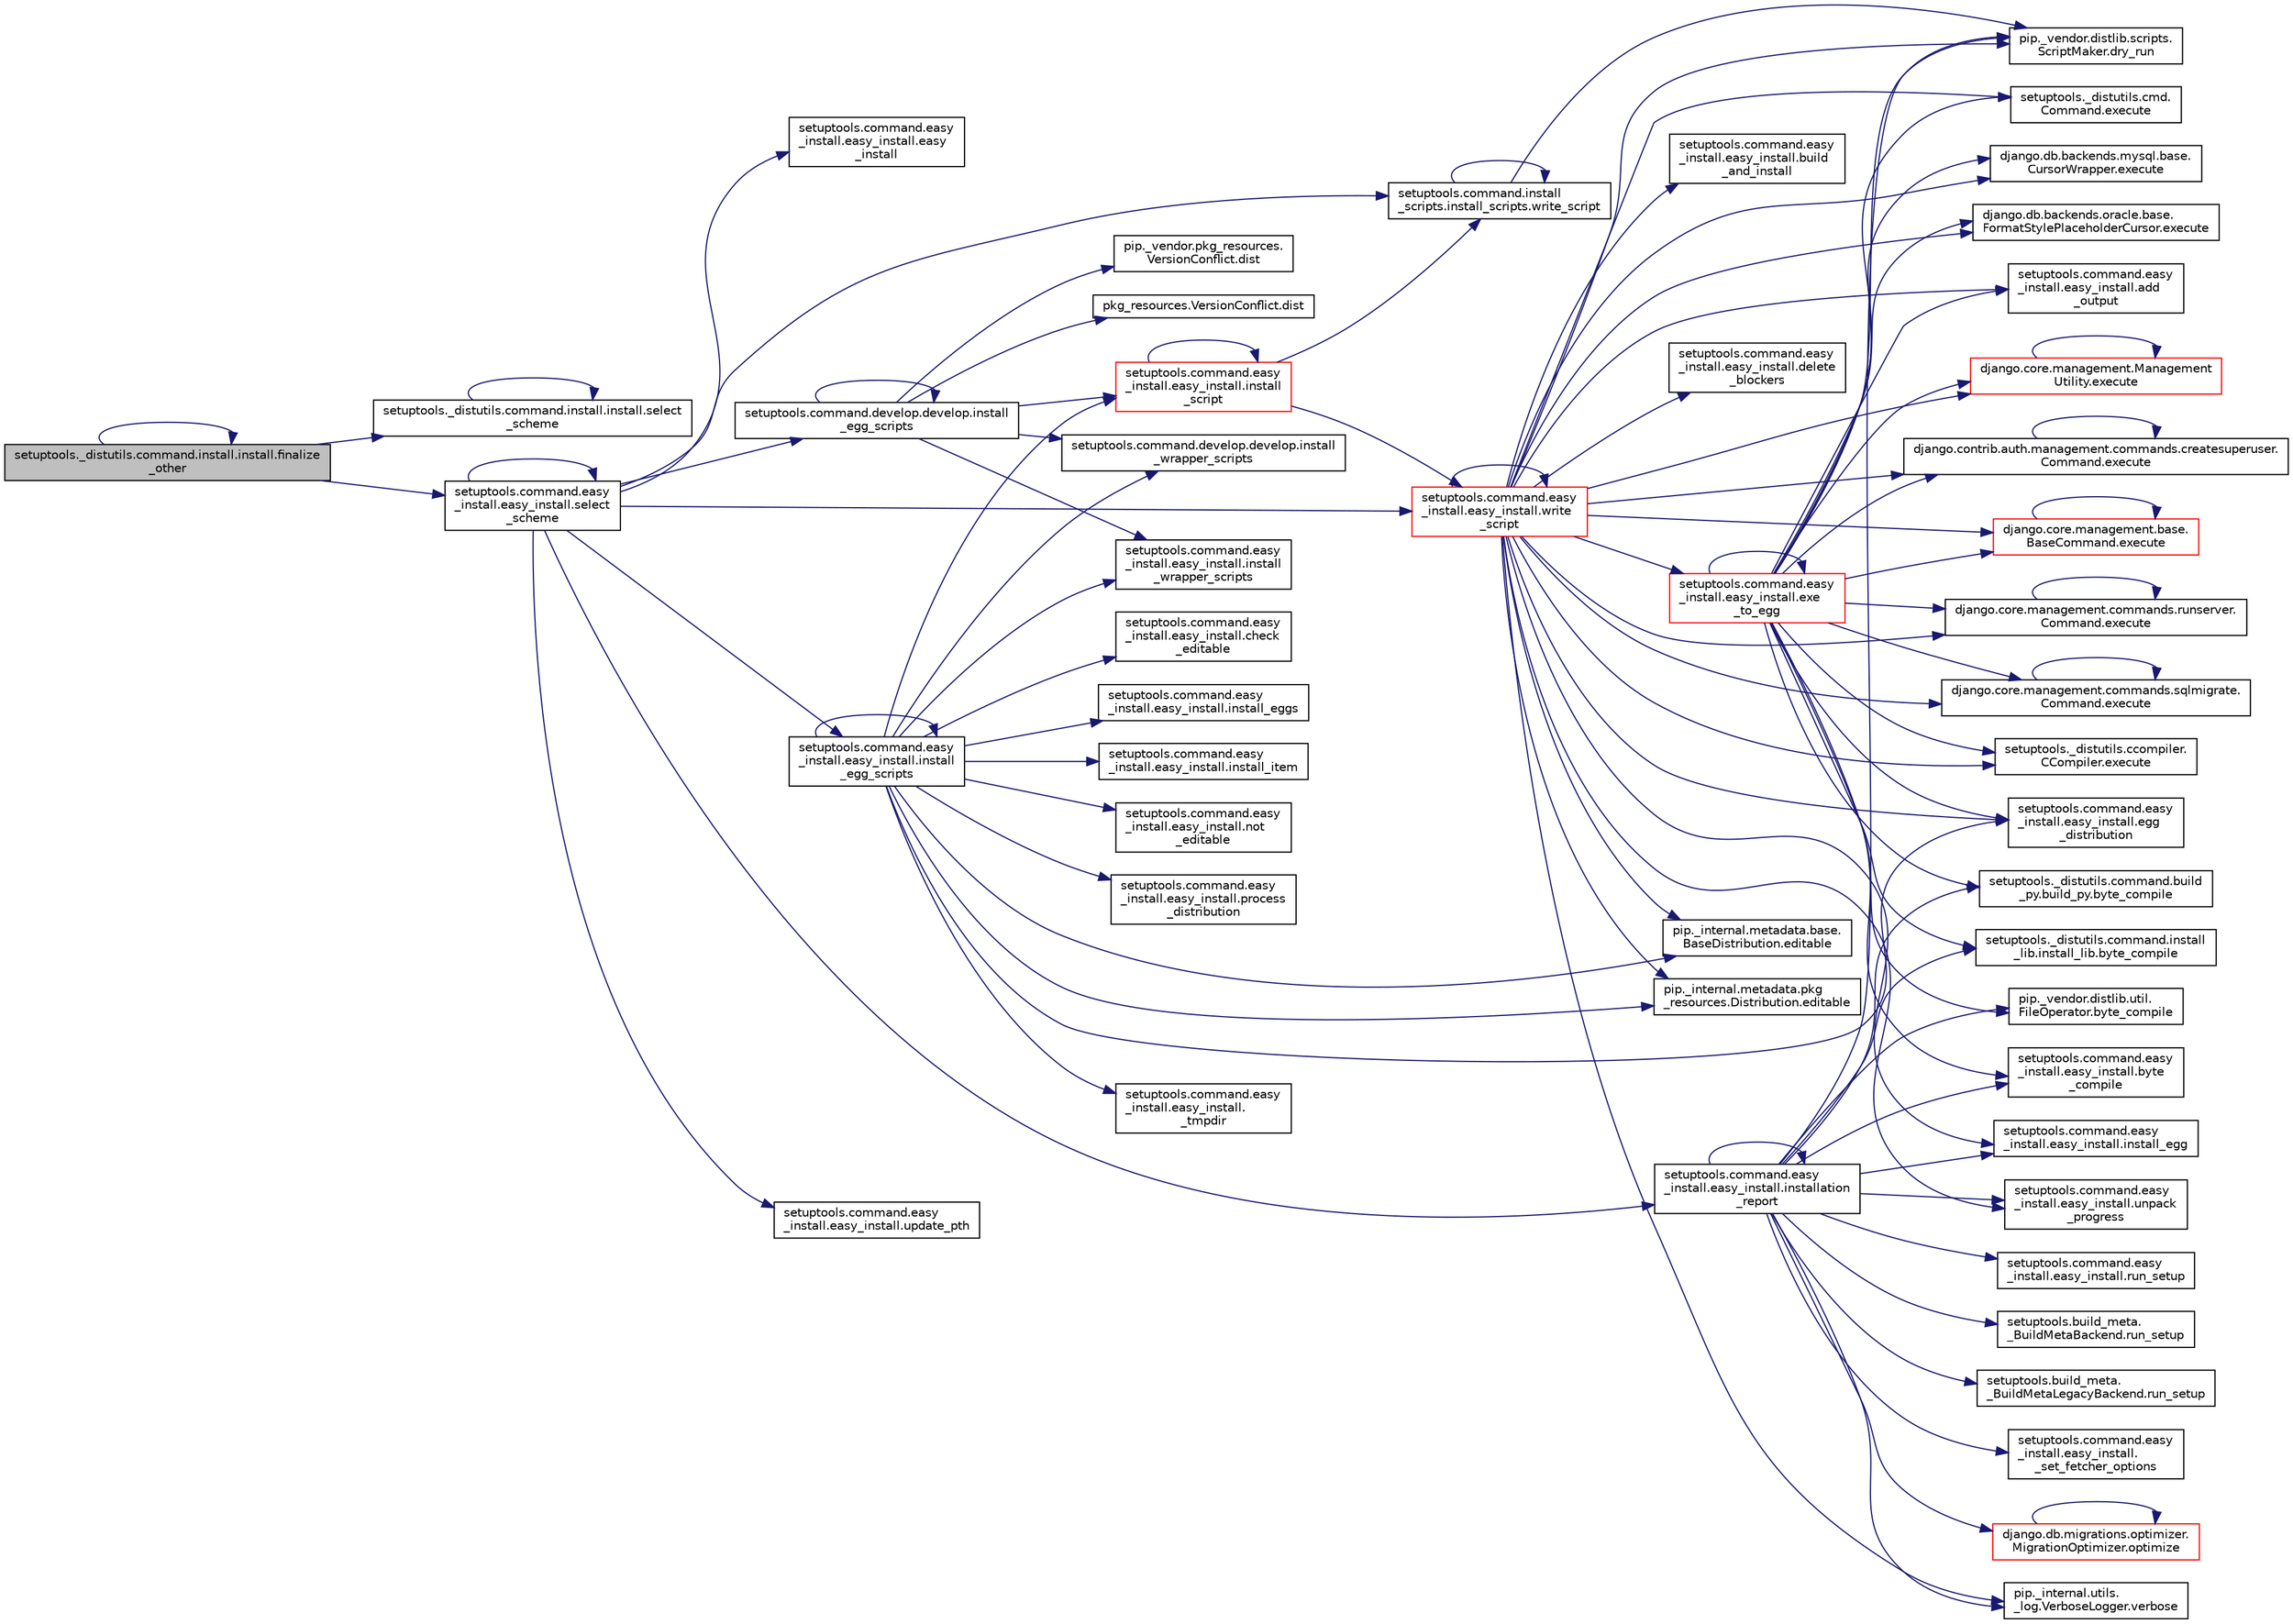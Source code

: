 digraph "setuptools._distutils.command.install.install.finalize_other"
{
 // LATEX_PDF_SIZE
  edge [fontname="Helvetica",fontsize="10",labelfontname="Helvetica",labelfontsize="10"];
  node [fontname="Helvetica",fontsize="10",shape=record];
  rankdir="LR";
  Node1 [label="setuptools._distutils.command.install.install.finalize\l_other",height=0.2,width=0.4,color="black", fillcolor="grey75", style="filled", fontcolor="black",tooltip=" "];
  Node1 -> Node1 [color="midnightblue",fontsize="10",style="solid",fontname="Helvetica"];
  Node1 -> Node2 [color="midnightblue",fontsize="10",style="solid",fontname="Helvetica"];
  Node2 [label="setuptools._distutils.command.install.install.select\l_scheme",height=0.2,width=0.4,color="black", fillcolor="white", style="filled",URL="$de/df7/classsetuptools_1_1__distutils_1_1command_1_1install_1_1install.html#aa23fd0b4b7c4a2e5ef1d720df6d363c6",tooltip=" "];
  Node2 -> Node2 [color="midnightblue",fontsize="10",style="solid",fontname="Helvetica"];
  Node1 -> Node3 [color="midnightblue",fontsize="10",style="solid",fontname="Helvetica"];
  Node3 [label="setuptools.command.easy\l_install.easy_install.select\l_scheme",height=0.2,width=0.4,color="black", fillcolor="white", style="filled",URL="$da/d83/classsetuptools_1_1command_1_1easy__install_1_1easy__install.html#a0497878cc23ab12f8e7f1ddef60c0817",tooltip=" "];
  Node3 -> Node4 [color="midnightblue",fontsize="10",style="solid",fontname="Helvetica"];
  Node4 [label="setuptools.command.easy\l_install.easy_install.easy\l_install",height=0.2,width=0.4,color="black", fillcolor="white", style="filled",URL="$da/d83/classsetuptools_1_1command_1_1easy__install_1_1easy__install.html#ac31f17115e3242d7bb4a09f30d917682",tooltip=" "];
  Node3 -> Node5 [color="midnightblue",fontsize="10",style="solid",fontname="Helvetica"];
  Node5 [label="setuptools.command.develop.develop.install\l_egg_scripts",height=0.2,width=0.4,color="black", fillcolor="white", style="filled",URL="$d0/d3d/classsetuptools_1_1command_1_1develop_1_1develop.html#abfc03a01676df9150420f8573f159604",tooltip=" "];
  Node5 -> Node6 [color="midnightblue",fontsize="10",style="solid",fontname="Helvetica"];
  Node6 [label="pip._vendor.pkg_resources.\lVersionConflict.dist",height=0.2,width=0.4,color="black", fillcolor="white", style="filled",URL="$d2/d23/classpip_1_1__vendor_1_1pkg__resources_1_1_version_conflict.html#ab3d8caac5c0236cd06cdfafaae139b5c",tooltip=" "];
  Node5 -> Node7 [color="midnightblue",fontsize="10",style="solid",fontname="Helvetica"];
  Node7 [label="pkg_resources.VersionConflict.dist",height=0.2,width=0.4,color="black", fillcolor="white", style="filled",URL="$d2/d54/classpkg__resources_1_1_version_conflict.html#aa9fbb5b0a8a3eca7fd7b68590df60925",tooltip=" "];
  Node5 -> Node5 [color="midnightblue",fontsize="10",style="solid",fontname="Helvetica"];
  Node5 -> Node8 [color="midnightblue",fontsize="10",style="solid",fontname="Helvetica"];
  Node8 [label="setuptools.command.easy\l_install.easy_install.install\l_script",height=0.2,width=0.4,color="red", fillcolor="white", style="filled",URL="$da/d83/classsetuptools_1_1command_1_1easy__install_1_1easy__install.html#af6e499b6e280b6f2a69e8a3d4d82e7a5",tooltip=" "];
  Node8 -> Node8 [color="midnightblue",fontsize="10",style="solid",fontname="Helvetica"];
  Node8 -> Node11 [color="midnightblue",fontsize="10",style="solid",fontname="Helvetica"];
  Node11 [label="setuptools.command.install\l_scripts.install_scripts.write_script",height=0.2,width=0.4,color="black", fillcolor="white", style="filled",URL="$d0/da0/classsetuptools_1_1command_1_1install__scripts_1_1install__scripts.html#ae65a1942a099c2063f4ef68d8f8293e6",tooltip=" "];
  Node11 -> Node12 [color="midnightblue",fontsize="10",style="solid",fontname="Helvetica"];
  Node12 [label="pip._vendor.distlib.scripts.\lScriptMaker.dry_run",height=0.2,width=0.4,color="black", fillcolor="white", style="filled",URL="$de/dcc/classpip_1_1__vendor_1_1distlib_1_1scripts_1_1_script_maker.html#ab788624a4b1688e66c95f02b42674a4f",tooltip=" "];
  Node11 -> Node11 [color="midnightblue",fontsize="10",style="solid",fontname="Helvetica"];
  Node8 -> Node13 [color="midnightblue",fontsize="10",style="solid",fontname="Helvetica"];
  Node13 [label="setuptools.command.easy\l_install.easy_install.write\l_script",height=0.2,width=0.4,color="red", fillcolor="white", style="filled",URL="$da/d83/classsetuptools_1_1command_1_1easy__install_1_1easy__install.html#ac39a37c389cdaef20825f497e941c018",tooltip=" "];
  Node13 -> Node14 [color="midnightblue",fontsize="10",style="solid",fontname="Helvetica"];
  Node14 [label="setuptools.command.easy\l_install.easy_install.add\l_output",height=0.2,width=0.4,color="black", fillcolor="white", style="filled",URL="$da/d83/classsetuptools_1_1command_1_1easy__install_1_1easy__install.html#aaf0949c3bcc6f3247e0c87b5dff2a070",tooltip=" "];
  Node13 -> Node15 [color="midnightblue",fontsize="10",style="solid",fontname="Helvetica"];
  Node15 [label="setuptools.command.easy\l_install.easy_install.build\l_and_install",height=0.2,width=0.4,color="black", fillcolor="white", style="filled",URL="$da/d83/classsetuptools_1_1command_1_1easy__install_1_1easy__install.html#aedb975b7cb24ab74e468302387685233",tooltip=" "];
  Node13 -> Node16 [color="midnightblue",fontsize="10",style="solid",fontname="Helvetica"];
  Node16 [label="setuptools.command.easy\l_install.easy_install.delete\l_blockers",height=0.2,width=0.4,color="black", fillcolor="white", style="filled",URL="$da/d83/classsetuptools_1_1command_1_1easy__install_1_1easy__install.html#a99cead9791787d6acab9ec01d5505310",tooltip=" "];
  Node13 -> Node12 [color="midnightblue",fontsize="10",style="solid",fontname="Helvetica"];
  Node13 -> Node17 [color="midnightblue",fontsize="10",style="solid",fontname="Helvetica"];
  Node17 [label="pip._internal.metadata.base.\lBaseDistribution.editable",height=0.2,width=0.4,color="black", fillcolor="white", style="filled",URL="$d7/d34/classpip_1_1__internal_1_1metadata_1_1base_1_1_base_distribution.html#a7acfc03ed76590ba1d091b6535b172c3",tooltip=" "];
  Node13 -> Node18 [color="midnightblue",fontsize="10",style="solid",fontname="Helvetica"];
  Node18 [label="pip._internal.metadata.pkg\l_resources.Distribution.editable",height=0.2,width=0.4,color="black", fillcolor="white", style="filled",URL="$dc/df0/classpip_1_1__internal_1_1metadata_1_1pkg__resources_1_1_distribution.html#a4ea77ebec11830e2bb2732fea7d63b97",tooltip=" "];
  Node13 -> Node19 [color="midnightblue",fontsize="10",style="solid",fontname="Helvetica"];
  Node19 [label="setuptools.command.easy\l_install.easy_install.egg\l_distribution",height=0.2,width=0.4,color="black", fillcolor="white", style="filled",URL="$da/d83/classsetuptools_1_1command_1_1easy__install_1_1easy__install.html#a5fa017fde5091939435dde025aa7cc74",tooltip=" "];
  Node13 -> Node20 [color="midnightblue",fontsize="10",style="solid",fontname="Helvetica"];
  Node20 [label="setuptools.command.easy\l_install.easy_install.exe\l_to_egg",height=0.2,width=0.4,color="red", fillcolor="white", style="filled",URL="$da/d83/classsetuptools_1_1command_1_1easy__install_1_1easy__install.html#a6f10cb0ea951a92815d653d2c0dca597",tooltip=" "];
  Node20 -> Node14 [color="midnightblue",fontsize="10",style="solid",fontname="Helvetica"];
  Node20 -> Node21 [color="midnightblue",fontsize="10",style="solid",fontname="Helvetica"];
  Node21 [label="setuptools._distutils.command.build\l_py.build_py.byte_compile",height=0.2,width=0.4,color="black", fillcolor="white", style="filled",URL="$dd/d1f/classsetuptools_1_1__distutils_1_1command_1_1build__py_1_1build__py.html#a35025668f2196c23335e62e543bc13ac",tooltip=" "];
  Node20 -> Node22 [color="midnightblue",fontsize="10",style="solid",fontname="Helvetica"];
  Node22 [label="setuptools._distutils.command.install\l_lib.install_lib.byte_compile",height=0.2,width=0.4,color="black", fillcolor="white", style="filled",URL="$de/d3b/classsetuptools_1_1__distutils_1_1command_1_1install__lib_1_1install__lib.html#a18efba012f527ae4595d5c652b5e30a2",tooltip=" "];
  Node20 -> Node23 [color="midnightblue",fontsize="10",style="solid",fontname="Helvetica"];
  Node23 [label="pip._vendor.distlib.util.\lFileOperator.byte_compile",height=0.2,width=0.4,color="black", fillcolor="white", style="filled",URL="$d9/db3/classpip_1_1__vendor_1_1distlib_1_1util_1_1_file_operator.html#ad3919b43a573b10b426e7f2a1b5713cc",tooltip=" "];
  Node20 -> Node24 [color="midnightblue",fontsize="10",style="solid",fontname="Helvetica"];
  Node24 [label="setuptools.command.easy\l_install.easy_install.byte\l_compile",height=0.2,width=0.4,color="black", fillcolor="white", style="filled",URL="$da/d83/classsetuptools_1_1command_1_1easy__install_1_1easy__install.html#ac60bc1c1e9e4c905fc13e10a873fc46f",tooltip=" "];
  Node20 -> Node12 [color="midnightblue",fontsize="10",style="solid",fontname="Helvetica"];
  Node20 -> Node19 [color="midnightblue",fontsize="10",style="solid",fontname="Helvetica"];
  Node20 -> Node20 [color="midnightblue",fontsize="10",style="solid",fontname="Helvetica"];
  Node20 -> Node25 [color="midnightblue",fontsize="10",style="solid",fontname="Helvetica"];
  Node25 [label="django.core.management.Management\lUtility.execute",height=0.2,width=0.4,color="red", fillcolor="white", style="filled",URL="$dd/dbf/classdjango_1_1core_1_1management_1_1_management_utility.html#a0ce04752f34bec18d58356f1bda05b74",tooltip=" "];
  Node25 -> Node25 [color="midnightblue",fontsize="10",style="solid",fontname="Helvetica"];
  Node20 -> Node30 [color="midnightblue",fontsize="10",style="solid",fontname="Helvetica"];
  Node30 [label="django.contrib.auth.management.commands.createsuperuser.\lCommand.execute",height=0.2,width=0.4,color="black", fillcolor="white", style="filled",URL="$d7/d51/classdjango_1_1contrib_1_1auth_1_1management_1_1commands_1_1createsuperuser_1_1_command.html#ac58857ddf6131c17f95cee20e304d97b",tooltip=" "];
  Node30 -> Node30 [color="midnightblue",fontsize="10",style="solid",fontname="Helvetica"];
  Node20 -> Node31 [color="midnightblue",fontsize="10",style="solid",fontname="Helvetica"];
  Node31 [label="django.core.management.base.\lBaseCommand.execute",height=0.2,width=0.4,color="red", fillcolor="white", style="filled",URL="$db/da3/classdjango_1_1core_1_1management_1_1base_1_1_base_command.html#a900029c213c1456bbd6f8e5b8ead2201",tooltip=" "];
  Node31 -> Node31 [color="midnightblue",fontsize="10",style="solid",fontname="Helvetica"];
  Node20 -> Node2574 [color="midnightblue",fontsize="10",style="solid",fontname="Helvetica"];
  Node2574 [label="django.core.management.commands.runserver.\lCommand.execute",height=0.2,width=0.4,color="black", fillcolor="white", style="filled",URL="$d7/de0/classdjango_1_1core_1_1management_1_1commands_1_1runserver_1_1_command.html#a715bfb079726baeadd606f17cb81ce68",tooltip=" "];
  Node2574 -> Node2574 [color="midnightblue",fontsize="10",style="solid",fontname="Helvetica"];
  Node20 -> Node2575 [color="midnightblue",fontsize="10",style="solid",fontname="Helvetica"];
  Node2575 [label="django.core.management.commands.sqlmigrate.\lCommand.execute",height=0.2,width=0.4,color="black", fillcolor="white", style="filled",URL="$d0/d74/classdjango_1_1core_1_1management_1_1commands_1_1sqlmigrate_1_1_command.html#a3393528eaa1c0fe61783f0f68b866ca6",tooltip=" "];
  Node2575 -> Node2575 [color="midnightblue",fontsize="10",style="solid",fontname="Helvetica"];
  Node20 -> Node2576 [color="midnightblue",fontsize="10",style="solid",fontname="Helvetica"];
  Node2576 [label="setuptools._distutils.ccompiler.\lCCompiler.execute",height=0.2,width=0.4,color="black", fillcolor="white", style="filled",URL="$d0/daa/classsetuptools_1_1__distutils_1_1ccompiler_1_1_c_compiler.html#a059c30925767dc96430ad63008871ac1",tooltip=" "];
  Node20 -> Node2577 [color="midnightblue",fontsize="10",style="solid",fontname="Helvetica"];
  Node2577 [label="setuptools._distutils.cmd.\lCommand.execute",height=0.2,width=0.4,color="black", fillcolor="white", style="filled",URL="$dd/df5/classsetuptools_1_1__distutils_1_1cmd_1_1_command.html#aa15b5cefcab5f7c3de4f87976d647744",tooltip=" "];
  Node20 -> Node2578 [color="midnightblue",fontsize="10",style="solid",fontname="Helvetica"];
  Node2578 [label="django.db.backends.mysql.base.\lCursorWrapper.execute",height=0.2,width=0.4,color="black", fillcolor="white", style="filled",URL="$de/d61/classdjango_1_1db_1_1backends_1_1mysql_1_1base_1_1_cursor_wrapper.html#a8df9e0e654602d65023eedf23e91cbf8",tooltip=" "];
  Node20 -> Node2579 [color="midnightblue",fontsize="10",style="solid",fontname="Helvetica"];
  Node2579 [label="django.db.backends.oracle.base.\lFormatStylePlaceholderCursor.execute",height=0.2,width=0.4,color="black", fillcolor="white", style="filled",URL="$d5/daa/classdjango_1_1db_1_1backends_1_1oracle_1_1base_1_1_format_style_placeholder_cursor.html#a71fe93bed5ba6477dc1b7bc2488037e9",tooltip=" "];
  Node13 -> Node25 [color="midnightblue",fontsize="10",style="solid",fontname="Helvetica"];
  Node13 -> Node30 [color="midnightblue",fontsize="10",style="solid",fontname="Helvetica"];
  Node13 -> Node31 [color="midnightblue",fontsize="10",style="solid",fontname="Helvetica"];
  Node13 -> Node2574 [color="midnightblue",fontsize="10",style="solid",fontname="Helvetica"];
  Node13 -> Node2575 [color="midnightblue",fontsize="10",style="solid",fontname="Helvetica"];
  Node13 -> Node2576 [color="midnightblue",fontsize="10",style="solid",fontname="Helvetica"];
  Node13 -> Node2577 [color="midnightblue",fontsize="10",style="solid",fontname="Helvetica"];
  Node13 -> Node2578 [color="midnightblue",fontsize="10",style="solid",fontname="Helvetica"];
  Node13 -> Node2579 [color="midnightblue",fontsize="10",style="solid",fontname="Helvetica"];
  Node13 -> Node5507 [color="midnightblue",fontsize="10",style="solid",fontname="Helvetica"];
  Node5507 [label="setuptools.command.easy\l_install.easy_install.install_egg",height=0.2,width=0.4,color="black", fillcolor="white", style="filled",URL="$da/d83/classsetuptools_1_1command_1_1easy__install_1_1easy__install.html#a04769d37e9ac958b38314bf794fed23d",tooltip=" "];
  Node13 -> Node5515 [color="midnightblue",fontsize="10",style="solid",fontname="Helvetica"];
  Node5515 [label="setuptools.command.easy\l_install.easy_install.unpack\l_progress",height=0.2,width=0.4,color="black", fillcolor="white", style="filled",URL="$da/d83/classsetuptools_1_1command_1_1easy__install_1_1easy__install.html#a3b605b714f5561607bf7d4615ee7ced9",tooltip=" "];
  Node13 -> Node2619 [color="midnightblue",fontsize="10",style="solid",fontname="Helvetica"];
  Node2619 [label="pip._internal.utils.\l_log.VerboseLogger.verbose",height=0.2,width=0.4,color="black", fillcolor="white", style="filled",URL="$d7/d31/classpip_1_1__internal_1_1utils_1_1__log_1_1_verbose_logger.html#a90fd10af98376ab040013ddb2e7bb102",tooltip=" "];
  Node13 -> Node13 [color="midnightblue",fontsize="10",style="solid",fontname="Helvetica"];
  Node5 -> Node5516 [color="midnightblue",fontsize="10",style="solid",fontname="Helvetica"];
  Node5516 [label="setuptools.command.develop.develop.install\l_wrapper_scripts",height=0.2,width=0.4,color="black", fillcolor="white", style="filled",URL="$d0/d3d/classsetuptools_1_1command_1_1develop_1_1develop.html#a5553fb3c32f948489fa06b23012b07c9",tooltip=" "];
  Node5 -> Node5517 [color="midnightblue",fontsize="10",style="solid",fontname="Helvetica"];
  Node5517 [label="setuptools.command.easy\l_install.easy_install.install\l_wrapper_scripts",height=0.2,width=0.4,color="black", fillcolor="white", style="filled",URL="$da/d83/classsetuptools_1_1command_1_1easy__install_1_1easy__install.html#a35dd854e1ef13388ddc20486d5f7e96d",tooltip=" "];
  Node3 -> Node5518 [color="midnightblue",fontsize="10",style="solid",fontname="Helvetica"];
  Node5518 [label="setuptools.command.easy\l_install.easy_install.install\l_egg_scripts",height=0.2,width=0.4,color="black", fillcolor="white", style="filled",URL="$da/d83/classsetuptools_1_1command_1_1easy__install_1_1easy__install.html#a9f5abab719e7bae26b43d2f823bc52c0",tooltip=" "];
  Node5518 -> Node5519 [color="midnightblue",fontsize="10",style="solid",fontname="Helvetica"];
  Node5519 [label="setuptools.command.easy\l_install.easy_install.\l_tmpdir",height=0.2,width=0.4,color="black", fillcolor="white", style="filled",URL="$da/d83/classsetuptools_1_1command_1_1easy__install_1_1easy__install.html#af1cbded36ace94fff841eeec7ab8c423",tooltip=" "];
  Node5518 -> Node5520 [color="midnightblue",fontsize="10",style="solid",fontname="Helvetica"];
  Node5520 [label="setuptools.command.easy\l_install.easy_install.check\l_editable",height=0.2,width=0.4,color="black", fillcolor="white", style="filled",URL="$da/d83/classsetuptools_1_1command_1_1easy__install_1_1easy__install.html#a2c472da3ca0e63cd65ee61e2f5429aa8",tooltip=" "];
  Node5518 -> Node17 [color="midnightblue",fontsize="10",style="solid",fontname="Helvetica"];
  Node5518 -> Node18 [color="midnightblue",fontsize="10",style="solid",fontname="Helvetica"];
  Node5518 -> Node19 [color="midnightblue",fontsize="10",style="solid",fontname="Helvetica"];
  Node5518 -> Node5518 [color="midnightblue",fontsize="10",style="solid",fontname="Helvetica"];
  Node5518 -> Node5521 [color="midnightblue",fontsize="10",style="solid",fontname="Helvetica"];
  Node5521 [label="setuptools.command.easy\l_install.easy_install.install_eggs",height=0.2,width=0.4,color="black", fillcolor="white", style="filled",URL="$da/d83/classsetuptools_1_1command_1_1easy__install_1_1easy__install.html#afb2b25bc2760450a095011037b5bc5f5",tooltip=" "];
  Node5518 -> Node5522 [color="midnightblue",fontsize="10",style="solid",fontname="Helvetica"];
  Node5522 [label="setuptools.command.easy\l_install.easy_install.install_item",height=0.2,width=0.4,color="black", fillcolor="white", style="filled",URL="$da/d83/classsetuptools_1_1command_1_1easy__install_1_1easy__install.html#a436bb487b6dcb071193cdf4cc5dd9f3b",tooltip=" "];
  Node5518 -> Node8 [color="midnightblue",fontsize="10",style="solid",fontname="Helvetica"];
  Node5518 -> Node5516 [color="midnightblue",fontsize="10",style="solid",fontname="Helvetica"];
  Node5518 -> Node5517 [color="midnightblue",fontsize="10",style="solid",fontname="Helvetica"];
  Node5518 -> Node5523 [color="midnightblue",fontsize="10",style="solid",fontname="Helvetica"];
  Node5523 [label="setuptools.command.easy\l_install.easy_install.not\l_editable",height=0.2,width=0.4,color="black", fillcolor="white", style="filled",URL="$da/d83/classsetuptools_1_1command_1_1easy__install_1_1easy__install.html#acc62163c8fa871e362c99f99bcba1326",tooltip=" "];
  Node5518 -> Node5524 [color="midnightblue",fontsize="10",style="solid",fontname="Helvetica"];
  Node5524 [label="setuptools.command.easy\l_install.easy_install.process\l_distribution",height=0.2,width=0.4,color="black", fillcolor="white", style="filled",URL="$da/d83/classsetuptools_1_1command_1_1easy__install_1_1easy__install.html#a279a6c1ee26f42a35dda86261684d250",tooltip=" "];
  Node3 -> Node5525 [color="midnightblue",fontsize="10",style="solid",fontname="Helvetica"];
  Node5525 [label="setuptools.command.easy\l_install.easy_install.installation\l_report",height=0.2,width=0.4,color="black", fillcolor="white", style="filled",URL="$da/d83/classsetuptools_1_1command_1_1easy__install_1_1easy__install.html#a401fe17bba1bfa778030054fc488f71b",tooltip=" "];
  Node5525 -> Node5526 [color="midnightblue",fontsize="10",style="solid",fontname="Helvetica"];
  Node5526 [label="setuptools.command.easy\l_install.easy_install.\l_set_fetcher_options",height=0.2,width=0.4,color="black", fillcolor="white", style="filled",URL="$da/d83/classsetuptools_1_1command_1_1easy__install_1_1easy__install.html#aa74e640241858b88152d69132a24dc80",tooltip=" "];
  Node5525 -> Node21 [color="midnightblue",fontsize="10",style="solid",fontname="Helvetica"];
  Node5525 -> Node22 [color="midnightblue",fontsize="10",style="solid",fontname="Helvetica"];
  Node5525 -> Node23 [color="midnightblue",fontsize="10",style="solid",fontname="Helvetica"];
  Node5525 -> Node24 [color="midnightblue",fontsize="10",style="solid",fontname="Helvetica"];
  Node5525 -> Node12 [color="midnightblue",fontsize="10",style="solid",fontname="Helvetica"];
  Node5525 -> Node5507 [color="midnightblue",fontsize="10",style="solid",fontname="Helvetica"];
  Node5525 -> Node5525 [color="midnightblue",fontsize="10",style="solid",fontname="Helvetica"];
  Node5525 -> Node2916 [color="midnightblue",fontsize="10",style="solid",fontname="Helvetica"];
  Node2916 [label="django.db.migrations.optimizer.\lMigrationOptimizer.optimize",height=0.2,width=0.4,color="red", fillcolor="white", style="filled",URL="$da/d33/classdjango_1_1db_1_1migrations_1_1optimizer_1_1_migration_optimizer.html#a9a19ed4669927c018a19285834fa80cd",tooltip=" "];
  Node2916 -> Node2916 [color="midnightblue",fontsize="10",style="solid",fontname="Helvetica"];
  Node5525 -> Node5527 [color="midnightblue",fontsize="10",style="solid",fontname="Helvetica"];
  Node5527 [label="setuptools.command.easy\l_install.easy_install.run_setup",height=0.2,width=0.4,color="black", fillcolor="white", style="filled",URL="$da/d83/classsetuptools_1_1command_1_1easy__install_1_1easy__install.html#aff0f996fb5c3f10a22f9537a6a77a0a9",tooltip=" "];
  Node5525 -> Node5528 [color="midnightblue",fontsize="10",style="solid",fontname="Helvetica"];
  Node5528 [label="setuptools.build_meta.\l_BuildMetaBackend.run_setup",height=0.2,width=0.4,color="black", fillcolor="white", style="filled",URL="$d6/d07/classsetuptools_1_1build__meta_1_1___build_meta_backend.html#a53ec68b77c60e1208e2413bde8361d9f",tooltip=" "];
  Node5525 -> Node5529 [color="midnightblue",fontsize="10",style="solid",fontname="Helvetica"];
  Node5529 [label="setuptools.build_meta.\l_BuildMetaLegacyBackend.run_setup",height=0.2,width=0.4,color="black", fillcolor="white", style="filled",URL="$de/dca/classsetuptools_1_1build__meta_1_1___build_meta_legacy_backend.html#ac8173cf8710f0f54706b4769efe93ca8",tooltip=" "];
  Node5525 -> Node5515 [color="midnightblue",fontsize="10",style="solid",fontname="Helvetica"];
  Node5525 -> Node2619 [color="midnightblue",fontsize="10",style="solid",fontname="Helvetica"];
  Node3 -> Node3 [color="midnightblue",fontsize="10",style="solid",fontname="Helvetica"];
  Node3 -> Node5530 [color="midnightblue",fontsize="10",style="solid",fontname="Helvetica"];
  Node5530 [label="setuptools.command.easy\l_install.easy_install.update_pth",height=0.2,width=0.4,color="black", fillcolor="white", style="filled",URL="$da/d83/classsetuptools_1_1command_1_1easy__install_1_1easy__install.html#a46dbe3c7aef71b1ef5de0b72d1648c32",tooltip=" "];
  Node3 -> Node11 [color="midnightblue",fontsize="10",style="solid",fontname="Helvetica"];
  Node3 -> Node13 [color="midnightblue",fontsize="10",style="solid",fontname="Helvetica"];
}
